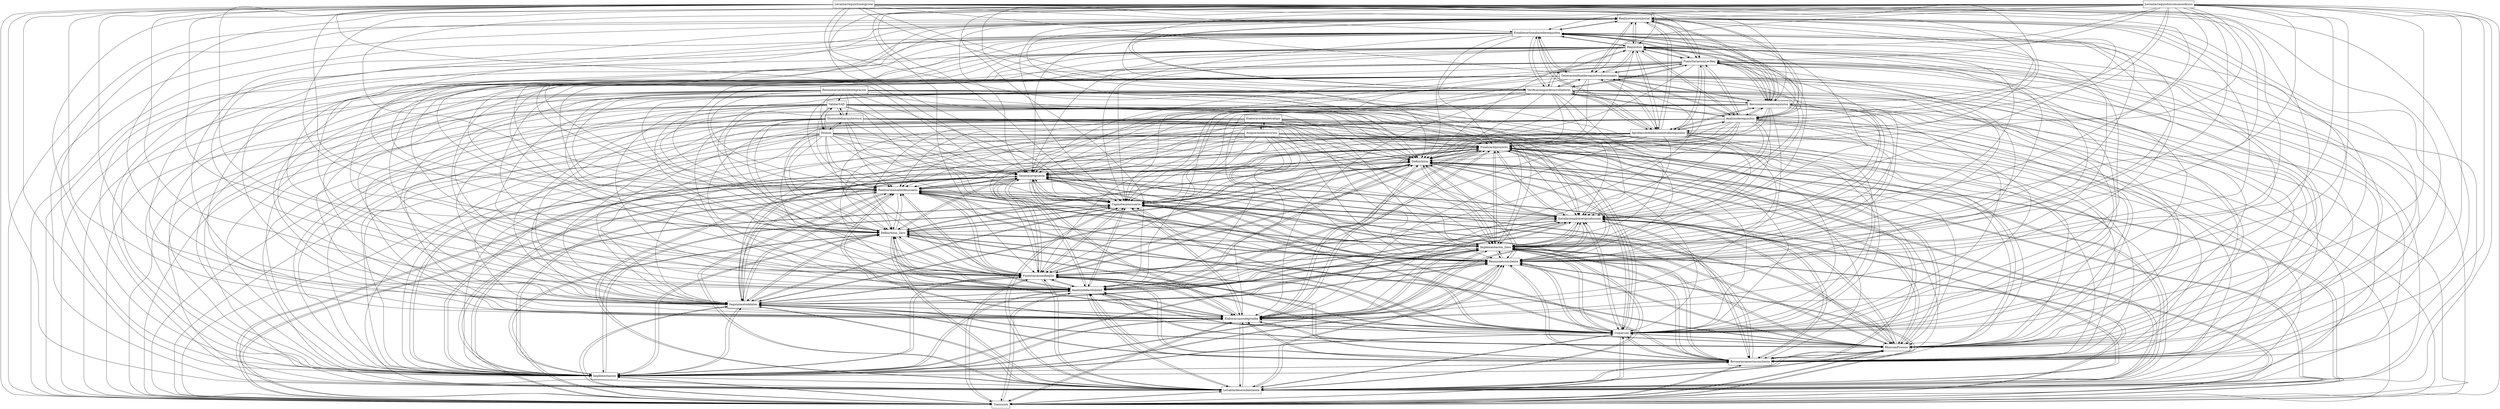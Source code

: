 digraph{
graph [rankdir=TB];
node [shape=box];
edge [arrowhead=normal];
0[label="ValidarSAD",]
1[label="Realizarreunioninicial",]
2[label="Finalizarelproyecto",]
3[label="Definirhitos",]
4[label="Transicion",]
5[label="Levantardeseosdelcliente",]
6[label="Diseniodelaarquitectura",]
7[label="Implementacion",]
8[label="Revisarpropuestaconcliente",]
9[label="Establecerlineabasederequisitos",]
10[label="Requisitos",]
11[label="PuntoVariacionLevReq",]
12[label="Levantarrequisitosenprosa",]
13[label="Elaborarordendetrabajo",]
14[label="Generacionfinalderequisitosfuncionales",]
15[label="Analisisderequisitos",]
16[label="Asignacionderecursos",]
17[label="RhiscomProcess",]
18[label="Comercial",]
19[label="Elaborarcasosdeprueba",]
20[label="Levantarrequisitosconcasosdeuso",]
21[label="Seguimientodehitos",]
22[label="Analisisdefactibilidad",]
23[label="Aprobaciondeldocumentoderequisitos",]
24[label="PuntoVariacionReqDis",]
25[label="Reunionesconcliente",]
26[label="Implementacion_Zero",]
27[label="Definirhitos_Zero",]
28[label="Instalacionpilotoenproduccion",]
29[label="Reunionacuerdosdeintegracion",]
30[label="Revisionyenvioderequisitos",]
31[label="Verificacionpordesarrolladores",]
32[label="Capacitacionusuario",]
33[label="Realizarmanualesdeusuario",]
34[label="Disenio",]
35[label="Generarpropuesta",]
0->2[label="",]
0->3[label="",]
0->4[label="",]
0->5[label="",]
0->6[label="",]
0->7[label="",]
0->8[label="",]
0->17[label="",]
0->18[label="",]
0->19[label="",]
0->21[label="",]
0->22[label="",]
0->24[label="",]
0->25[label="",]
0->26[label="",]
0->27[label="",]
0->28[label="",]
0->32[label="",]
0->33[label="",]
0->34[label="",]
0->35[label="",]
1->2[label="",]
1->3[label="",]
1->4[label="",]
1->5[label="",]
1->7[label="",]
1->8[label="",]
1->9[label="",]
1->10[label="",]
1->11[label="",]
1->14[label="",]
1->15[label="",]
1->17[label="",]
1->18[label="",]
1->19[label="",]
1->21[label="",]
1->22[label="",]
1->23[label="",]
1->24[label="",]
1->25[label="",]
1->26[label="",]
1->27[label="",]
1->28[label="",]
1->30[label="",]
1->31[label="",]
1->32[label="",]
1->33[label="",]
1->35[label="",]
2->3[label="",]
2->4[label="",]
2->5[label="",]
2->7[label="",]
2->8[label="",]
2->17[label="",]
2->18[label="",]
2->19[label="",]
2->21[label="",]
2->22[label="",]
2->24[label="",]
2->25[label="",]
2->26[label="",]
2->27[label="",]
2->28[label="",]
2->32[label="",]
2->33[label="",]
2->35[label="",]
3->2[label="",]
3->4[label="",]
3->5[label="",]
3->7[label="",]
3->8[label="",]
3->17[label="",]
3->18[label="",]
3->19[label="",]
3->21[label="",]
3->22[label="",]
3->24[label="",]
3->25[label="",]
3->26[label="",]
3->27[label="",]
3->28[label="",]
3->32[label="",]
3->33[label="",]
3->35[label="",]
4->2[label="",]
4->3[label="",]
4->5[label="",]
4->7[label="",]
4->8[label="",]
4->17[label="",]
4->18[label="",]
4->19[label="",]
4->21[label="",]
4->22[label="",]
4->24[label="",]
4->25[label="",]
4->26[label="",]
4->27[label="",]
4->28[label="",]
4->32[label="",]
4->33[label="",]
4->35[label="",]
5->2[label="",]
5->3[label="",]
5->4[label="",]
5->7[label="",]
5->8[label="",]
5->17[label="",]
5->18[label="",]
5->19[label="",]
5->21[label="",]
5->22[label="",]
5->24[label="",]
5->25[label="",]
5->26[label="",]
5->27[label="",]
5->28[label="",]
5->32[label="",]
5->33[label="",]
5->35[label="",]
6->0[label="",]
6->2[label="",]
6->3[label="",]
6->4[label="",]
6->5[label="",]
6->7[label="",]
6->8[label="",]
6->17[label="",]
6->18[label="",]
6->19[label="",]
6->21[label="",]
6->22[label="",]
6->24[label="",]
6->25[label="",]
6->26[label="",]
6->27[label="",]
6->28[label="",]
6->32[label="",]
6->33[label="",]
6->34[label="",]
6->35[label="",]
7->2[label="",]
7->3[label="",]
7->4[label="",]
7->5[label="",]
7->8[label="",]
7->17[label="",]
7->18[label="",]
7->19[label="",]
7->21[label="",]
7->22[label="",]
7->24[label="",]
7->25[label="",]
7->26[label="",]
7->27[label="",]
7->28[label="",]
7->32[label="",]
7->33[label="",]
7->35[label="",]
8->2[label="",]
8->3[label="",]
8->4[label="",]
8->5[label="",]
8->7[label="",]
8->17[label="",]
8->18[label="",]
8->19[label="",]
8->21[label="",]
8->22[label="",]
8->24[label="",]
8->25[label="",]
8->26[label="",]
8->27[label="",]
8->28[label="",]
8->32[label="",]
8->33[label="",]
8->35[label="",]
9->1[label="",]
9->2[label="",]
9->3[label="",]
9->4[label="",]
9->5[label="",]
9->7[label="",]
9->8[label="",]
9->10[label="",]
9->11[label="",]
9->14[label="",]
9->15[label="",]
9->17[label="",]
9->18[label="",]
9->19[label="",]
9->21[label="",]
9->22[label="",]
9->23[label="",]
9->24[label="",]
9->25[label="",]
9->26[label="",]
9->27[label="",]
9->28[label="",]
9->30[label="",]
9->31[label="",]
9->32[label="",]
9->33[label="",]
9->35[label="",]
10->1[label="",]
10->2[label="",]
10->3[label="",]
10->4[label="",]
10->5[label="",]
10->7[label="",]
10->8[label="",]
10->9[label="",]
10->11[label="",]
10->14[label="",]
10->15[label="",]
10->17[label="",]
10->18[label="",]
10->19[label="",]
10->21[label="",]
10->22[label="",]
10->23[label="",]
10->24[label="",]
10->25[label="",]
10->26[label="",]
10->27[label="",]
10->28[label="",]
10->30[label="",]
10->31[label="",]
10->32[label="",]
10->33[label="",]
10->35[label="",]
11->1[label="",]
11->2[label="",]
11->3[label="",]
11->4[label="",]
11->5[label="",]
11->7[label="",]
11->8[label="",]
11->9[label="",]
11->10[label="",]
11->14[label="",]
11->15[label="",]
11->17[label="",]
11->18[label="",]
11->19[label="",]
11->21[label="",]
11->22[label="",]
11->23[label="",]
11->24[label="",]
11->25[label="",]
11->26[label="",]
11->27[label="",]
11->28[label="",]
11->30[label="",]
11->31[label="",]
11->32[label="",]
11->33[label="",]
11->35[label="",]
12->1[label="",]
12->2[label="",]
12->3[label="",]
12->4[label="",]
12->5[label="",]
12->7[label="",]
12->8[label="",]
12->9[label="",]
12->10[label="",]
12->11[label="",]
12->14[label="",]
12->15[label="",]
12->17[label="",]
12->18[label="",]
12->19[label="",]
12->21[label="",]
12->22[label="",]
12->23[label="",]
12->24[label="",]
12->25[label="",]
12->26[label="",]
12->27[label="",]
12->28[label="",]
12->30[label="",]
12->31[label="",]
12->32[label="",]
12->33[label="",]
12->35[label="",]
13->2[label="",]
13->3[label="",]
13->4[label="",]
13->5[label="",]
13->7[label="",]
13->8[label="",]
13->16[label="",]
13->17[label="",]
13->18[label="",]
13->19[label="",]
13->21[label="",]
13->22[label="",]
13->24[label="",]
13->25[label="",]
13->26[label="",]
13->27[label="",]
13->28[label="",]
13->32[label="",]
13->33[label="",]
13->35[label="",]
14->1[label="",]
14->2[label="",]
14->3[label="",]
14->4[label="",]
14->5[label="",]
14->7[label="",]
14->8[label="",]
14->9[label="",]
14->10[label="",]
14->11[label="",]
14->15[label="",]
14->17[label="",]
14->18[label="",]
14->19[label="",]
14->21[label="",]
14->22[label="",]
14->23[label="",]
14->24[label="",]
14->25[label="",]
14->26[label="",]
14->27[label="",]
14->28[label="",]
14->30[label="",]
14->31[label="",]
14->32[label="",]
14->33[label="",]
14->35[label="",]
15->1[label="",]
15->2[label="",]
15->3[label="",]
15->4[label="",]
15->5[label="",]
15->7[label="",]
15->8[label="",]
15->9[label="",]
15->10[label="",]
15->11[label="",]
15->14[label="",]
15->17[label="",]
15->18[label="",]
15->19[label="",]
15->21[label="",]
15->22[label="",]
15->23[label="",]
15->24[label="",]
15->25[label="",]
15->26[label="",]
15->27[label="",]
15->28[label="",]
15->30[label="",]
15->31[label="",]
15->32[label="",]
15->33[label="",]
15->35[label="",]
16->2[label="",]
16->3[label="",]
16->4[label="",]
16->5[label="",]
16->7[label="",]
16->8[label="",]
16->13[label="",]
16->17[label="",]
16->18[label="",]
16->19[label="",]
16->21[label="",]
16->22[label="",]
16->24[label="",]
16->25[label="",]
16->26[label="",]
16->27[label="",]
16->28[label="",]
16->32[label="",]
16->33[label="",]
16->35[label="",]
17->2[label="",]
17->3[label="",]
17->4[label="",]
17->5[label="",]
17->7[label="",]
17->8[label="",]
17->18[label="",]
17->19[label="",]
17->21[label="",]
17->22[label="",]
17->24[label="",]
17->25[label="",]
17->26[label="",]
17->27[label="",]
17->28[label="",]
17->32[label="",]
17->33[label="",]
17->35[label="",]
18->2[label="",]
18->3[label="",]
18->4[label="",]
18->5[label="",]
18->7[label="",]
18->8[label="",]
18->17[label="",]
18->19[label="",]
18->21[label="",]
18->22[label="",]
18->24[label="",]
18->25[label="",]
18->26[label="",]
18->27[label="",]
18->28[label="",]
18->32[label="",]
18->33[label="",]
18->35[label="",]
19->2[label="",]
19->3[label="",]
19->4[label="",]
19->5[label="",]
19->7[label="",]
19->8[label="",]
19->17[label="",]
19->18[label="",]
19->21[label="",]
19->22[label="",]
19->24[label="",]
19->25[label="",]
19->26[label="",]
19->27[label="",]
19->28[label="",]
19->32[label="",]
19->33[label="",]
19->35[label="",]
20->1[label="",]
20->2[label="",]
20->3[label="",]
20->4[label="",]
20->5[label="",]
20->7[label="",]
20->8[label="",]
20->9[label="",]
20->10[label="",]
20->11[label="",]
20->14[label="",]
20->15[label="",]
20->17[label="",]
20->18[label="",]
20->19[label="",]
20->21[label="",]
20->22[label="",]
20->23[label="",]
20->24[label="",]
20->25[label="",]
20->26[label="",]
20->27[label="",]
20->28[label="",]
20->30[label="",]
20->31[label="",]
20->32[label="",]
20->33[label="",]
20->35[label="",]
21->2[label="",]
21->3[label="",]
21->4[label="",]
21->5[label="",]
21->7[label="",]
21->8[label="",]
21->17[label="",]
21->18[label="",]
21->19[label="",]
21->22[label="",]
21->24[label="",]
21->25[label="",]
21->26[label="",]
21->27[label="",]
21->28[label="",]
21->32[label="",]
21->33[label="",]
21->35[label="",]
22->2[label="",]
22->3[label="",]
22->4[label="",]
22->5[label="",]
22->7[label="",]
22->8[label="",]
22->17[label="",]
22->18[label="",]
22->19[label="",]
22->21[label="",]
22->24[label="",]
22->25[label="",]
22->26[label="",]
22->27[label="",]
22->28[label="",]
22->32[label="",]
22->33[label="",]
22->35[label="",]
23->1[label="",]
23->2[label="",]
23->3[label="",]
23->4[label="",]
23->5[label="",]
23->7[label="",]
23->8[label="",]
23->9[label="",]
23->10[label="",]
23->11[label="",]
23->14[label="",]
23->15[label="",]
23->17[label="",]
23->18[label="",]
23->19[label="",]
23->21[label="",]
23->22[label="",]
23->24[label="",]
23->25[label="",]
23->26[label="",]
23->27[label="",]
23->28[label="",]
23->30[label="",]
23->31[label="",]
23->32[label="",]
23->33[label="",]
23->35[label="",]
24->2[label="",]
24->3[label="",]
24->4[label="",]
24->5[label="",]
24->7[label="",]
24->8[label="",]
24->17[label="",]
24->18[label="",]
24->19[label="",]
24->21[label="",]
24->22[label="",]
24->25[label="",]
24->26[label="",]
24->27[label="",]
24->28[label="",]
24->32[label="",]
24->33[label="",]
24->35[label="",]
25->2[label="",]
25->3[label="",]
25->4[label="",]
25->5[label="",]
25->7[label="",]
25->8[label="",]
25->17[label="",]
25->18[label="",]
25->19[label="",]
25->21[label="",]
25->22[label="",]
25->24[label="",]
25->26[label="",]
25->27[label="",]
25->28[label="",]
25->32[label="",]
25->33[label="",]
25->35[label="",]
26->2[label="",]
26->3[label="",]
26->4[label="",]
26->5[label="",]
26->7[label="",]
26->8[label="",]
26->17[label="",]
26->18[label="",]
26->19[label="",]
26->21[label="",]
26->22[label="",]
26->24[label="",]
26->25[label="",]
26->27[label="",]
26->28[label="",]
26->32[label="",]
26->33[label="",]
26->35[label="",]
27->2[label="",]
27->3[label="",]
27->4[label="",]
27->5[label="",]
27->7[label="",]
27->8[label="",]
27->17[label="",]
27->18[label="",]
27->19[label="",]
27->21[label="",]
27->22[label="",]
27->24[label="",]
27->25[label="",]
27->26[label="",]
27->28[label="",]
27->32[label="",]
27->33[label="",]
27->35[label="",]
28->2[label="",]
28->3[label="",]
28->4[label="",]
28->5[label="",]
28->7[label="",]
28->8[label="",]
28->17[label="",]
28->18[label="",]
28->19[label="",]
28->21[label="",]
28->22[label="",]
28->24[label="",]
28->25[label="",]
28->26[label="",]
28->27[label="",]
28->32[label="",]
28->33[label="",]
28->35[label="",]
29->0[label="",]
29->2[label="",]
29->3[label="",]
29->4[label="",]
29->5[label="",]
29->6[label="",]
29->7[label="",]
29->8[label="",]
29->17[label="",]
29->18[label="",]
29->19[label="",]
29->21[label="",]
29->22[label="",]
29->24[label="",]
29->25[label="",]
29->26[label="",]
29->27[label="",]
29->28[label="",]
29->32[label="",]
29->33[label="",]
29->34[label="",]
29->35[label="",]
30->1[label="",]
30->2[label="",]
30->3[label="",]
30->4[label="",]
30->5[label="",]
30->7[label="",]
30->8[label="",]
30->9[label="",]
30->10[label="",]
30->11[label="",]
30->14[label="",]
30->15[label="",]
30->17[label="",]
30->18[label="",]
30->19[label="",]
30->21[label="",]
30->22[label="",]
30->23[label="",]
30->24[label="",]
30->25[label="",]
30->26[label="",]
30->27[label="",]
30->28[label="",]
30->31[label="",]
30->32[label="",]
30->33[label="",]
30->35[label="",]
31->1[label="",]
31->2[label="",]
31->3[label="",]
31->4[label="",]
31->5[label="",]
31->7[label="",]
31->8[label="",]
31->9[label="",]
31->10[label="",]
31->11[label="",]
31->14[label="",]
31->15[label="",]
31->17[label="",]
31->18[label="",]
31->19[label="",]
31->21[label="",]
31->22[label="",]
31->23[label="",]
31->24[label="",]
31->25[label="",]
31->26[label="",]
31->27[label="",]
31->28[label="",]
31->30[label="",]
31->32[label="",]
31->33[label="",]
31->35[label="",]
32->2[label="",]
32->3[label="",]
32->4[label="",]
32->5[label="",]
32->7[label="",]
32->8[label="",]
32->17[label="",]
32->18[label="",]
32->19[label="",]
32->21[label="",]
32->22[label="",]
32->24[label="",]
32->25[label="",]
32->26[label="",]
32->27[label="",]
32->28[label="",]
32->33[label="",]
32->35[label="",]
33->2[label="",]
33->3[label="",]
33->4[label="",]
33->5[label="",]
33->7[label="",]
33->8[label="",]
33->17[label="",]
33->18[label="",]
33->19[label="",]
33->21[label="",]
33->22[label="",]
33->24[label="",]
33->25[label="",]
33->26[label="",]
33->27[label="",]
33->28[label="",]
33->32[label="",]
33->35[label="",]
34->0[label="",]
34->2[label="",]
34->3[label="",]
34->4[label="",]
34->5[label="",]
34->6[label="",]
34->7[label="",]
34->8[label="",]
34->17[label="",]
34->18[label="",]
34->19[label="",]
34->21[label="",]
34->22[label="",]
34->24[label="",]
34->25[label="",]
34->26[label="",]
34->27[label="",]
34->28[label="",]
34->32[label="",]
34->33[label="",]
34->35[label="",]
35->2[label="",]
35->3[label="",]
35->4[label="",]
35->5[label="",]
35->7[label="",]
35->8[label="",]
35->17[label="",]
35->18[label="",]
35->19[label="",]
35->21[label="",]
35->22[label="",]
35->24[label="",]
35->25[label="",]
35->26[label="",]
35->27[label="",]
35->28[label="",]
35->32[label="",]
35->33[label="",]
}
